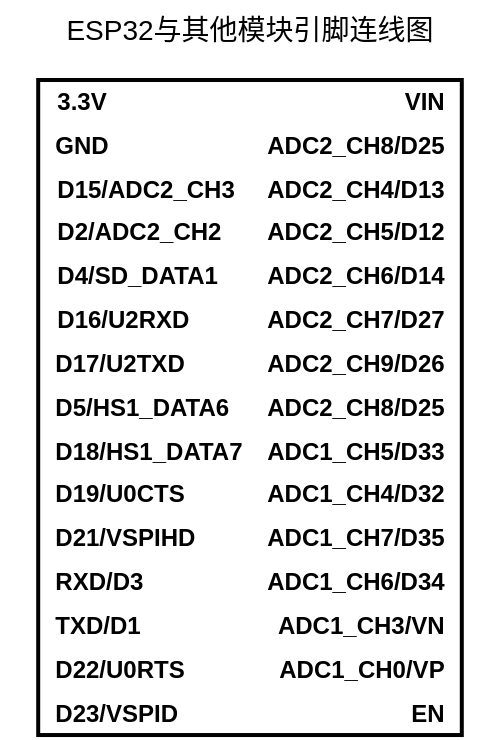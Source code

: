 <mxfile version="26.2.14">
  <diagram name="第 1 页" id="tG3BSYRX7-xQzSVzQyqf">
    <mxGraphModel dx="1568" dy="826" grid="1" gridSize="10" guides="1" tooltips="1" connect="1" arrows="1" fold="1" page="1" pageScale="1" pageWidth="827" pageHeight="1169" math="0" shadow="0">
      <root>
        <mxCell id="0" />
        <mxCell id="1" parent="0" />
        <mxCell id="YcuzAs7cK-M9zxSXpuNz-2" value="" style="rounded=0;whiteSpace=wrap;html=1;direction=south;container=1;strokeWidth=2;rotation=0;aspect=fixed;" vertex="1" parent="1">
          <mxGeometry x="279.1" y="190" width="211.8" height="327.52" as="geometry">
            <mxRectangle x="250" y="200" width="50" height="40" as="alternateBounds" />
          </mxGeometry>
        </mxCell>
        <mxCell id="YcuzAs7cK-M9zxSXpuNz-11" value="&lt;b&gt;&amp;nbsp; D2/ADC2_CH2&lt;/b&gt;" style="text;html=1;align=left;verticalAlign=middle;whiteSpace=wrap;rounded=0;" vertex="1" parent="YcuzAs7cK-M9zxSXpuNz-2">
          <mxGeometry x="0.78" y="65.5" width="99.22" height="21.83" as="geometry" />
        </mxCell>
        <mxCell id="YcuzAs7cK-M9zxSXpuNz-12" value="&lt;b&gt;&amp;nbsp; D4/SD_DATA1&lt;/b&gt;" style="text;html=1;align=left;verticalAlign=middle;whiteSpace=wrap;rounded=0;" vertex="1" parent="YcuzAs7cK-M9zxSXpuNz-2">
          <mxGeometry x="0.78" y="87.34" width="89.22" height="21.83" as="geometry" />
        </mxCell>
        <mxCell id="YcuzAs7cK-M9zxSXpuNz-13" value="&lt;b&gt;&amp;nbsp; D16/U2RXD&lt;/b&gt;" style="text;html=1;align=left;verticalAlign=middle;whiteSpace=wrap;rounded=0;" vertex="1" parent="YcuzAs7cK-M9zxSXpuNz-2">
          <mxGeometry x="0.78" y="109.17" width="89.22" height="21.83" as="geometry" />
        </mxCell>
        <mxCell id="YcuzAs7cK-M9zxSXpuNz-14" value="&lt;b&gt;&amp;nbsp; D17/U2TXD&lt;/b&gt;" style="text;html=1;align=left;verticalAlign=middle;whiteSpace=wrap;rounded=0;" vertex="1" parent="YcuzAs7cK-M9zxSXpuNz-2">
          <mxGeometry y="131.01" width="90" height="21.83" as="geometry" />
        </mxCell>
        <mxCell id="YcuzAs7cK-M9zxSXpuNz-15" value="&lt;b&gt;&amp;nbsp; D5/HS1_DATA6&lt;/b&gt;" style="text;html=1;align=left;verticalAlign=middle;whiteSpace=wrap;rounded=0;" vertex="1" parent="YcuzAs7cK-M9zxSXpuNz-2">
          <mxGeometry y="152.84" width="100" height="21.83" as="geometry" />
        </mxCell>
        <mxCell id="YcuzAs7cK-M9zxSXpuNz-16" value="&lt;b&gt;&amp;nbsp; D18/HS1_DATA7&lt;/b&gt;" style="text;html=1;align=left;verticalAlign=middle;whiteSpace=wrap;rounded=0;" vertex="1" parent="YcuzAs7cK-M9zxSXpuNz-2">
          <mxGeometry y="174.68" width="120" height="21.83" as="geometry" />
        </mxCell>
        <mxCell id="YcuzAs7cK-M9zxSXpuNz-17" value="&lt;b&gt;&amp;nbsp; D19/U0CTS&lt;/b&gt;" style="text;html=1;align=left;verticalAlign=middle;whiteSpace=wrap;rounded=0;" vertex="1" parent="YcuzAs7cK-M9zxSXpuNz-2">
          <mxGeometry y="196.51" width="110" height="21.83" as="geometry" />
        </mxCell>
        <mxCell id="YcuzAs7cK-M9zxSXpuNz-18" value="&lt;b&gt;&amp;nbsp; D21/VSPIHD&lt;/b&gt;" style="text;html=1;align=left;verticalAlign=middle;whiteSpace=wrap;rounded=0;" vertex="1" parent="YcuzAs7cK-M9zxSXpuNz-2">
          <mxGeometry y="218.35" width="100" height="21.83" as="geometry" />
        </mxCell>
        <mxCell id="YcuzAs7cK-M9zxSXpuNz-19" value="&lt;b&gt;&amp;nbsp; RXD/D3&lt;/b&gt;" style="text;html=1;align=left;verticalAlign=middle;whiteSpace=wrap;rounded=0;" vertex="1" parent="YcuzAs7cK-M9zxSXpuNz-2">
          <mxGeometry y="240.18" width="100" height="21.83" as="geometry" />
        </mxCell>
        <mxCell id="YcuzAs7cK-M9zxSXpuNz-20" value="&lt;b&gt;&amp;nbsp; TXD/D1&lt;/b&gt;" style="text;html=1;align=left;verticalAlign=middle;whiteSpace=wrap;rounded=0;" vertex="1" parent="YcuzAs7cK-M9zxSXpuNz-2">
          <mxGeometry y="262.02" width="80" height="21.83" as="geometry" />
        </mxCell>
        <mxCell id="YcuzAs7cK-M9zxSXpuNz-21" value="&lt;b&gt;&amp;nbsp; D22/U0RTS&lt;/b&gt;" style="text;html=1;align=left;verticalAlign=middle;whiteSpace=wrap;rounded=0;" vertex="1" parent="YcuzAs7cK-M9zxSXpuNz-2">
          <mxGeometry y="283.85" width="100" height="21.83" as="geometry" />
        </mxCell>
        <mxCell id="YcuzAs7cK-M9zxSXpuNz-22" value="&lt;b&gt;&amp;nbsp; D23/VSPID&lt;/b&gt;" style="text;html=1;align=left;verticalAlign=middle;whiteSpace=wrap;rounded=0;" vertex="1" parent="YcuzAs7cK-M9zxSXpuNz-2">
          <mxGeometry y="305.69" width="100" height="21.83" as="geometry" />
        </mxCell>
        <mxCell id="YcuzAs7cK-M9zxSXpuNz-23" value="&lt;b&gt;VIN&amp;nbsp;&amp;nbsp;&lt;/b&gt;" style="text;html=1;align=right;verticalAlign=middle;whiteSpace=wrap;rounded=0;" vertex="1" parent="YcuzAs7cK-M9zxSXpuNz-2">
          <mxGeometry x="164.733" width="47.067" height="21.835" as="geometry" />
        </mxCell>
        <mxCell id="YcuzAs7cK-M9zxSXpuNz-26" value="&lt;b&gt;ADC2_CH4/D13&amp;nbsp;&amp;nbsp;&lt;/b&gt;" style="text;html=1;align=right;verticalAlign=middle;whiteSpace=wrap;rounded=0;" vertex="1" parent="YcuzAs7cK-M9zxSXpuNz-2">
          <mxGeometry x="164.733" y="43.67" width="47.067" height="21.835" as="geometry" />
        </mxCell>
        <mxCell id="YcuzAs7cK-M9zxSXpuNz-24" value="ADC2_CH8/D25&amp;nbsp;&amp;nbsp;" style="text;html=1;align=right;verticalAlign=middle;whiteSpace=wrap;rounded=0;fontStyle=1" vertex="1" parent="YcuzAs7cK-M9zxSXpuNz-2">
          <mxGeometry x="164.733" y="21.835" width="47.067" height="21.835" as="geometry" />
        </mxCell>
        <mxCell id="YcuzAs7cK-M9zxSXpuNz-27" value="&lt;b&gt;ADC2_CH5/D12&amp;nbsp;&amp;nbsp;&lt;/b&gt;" style="text;html=1;align=right;verticalAlign=middle;whiteSpace=wrap;rounded=0;" vertex="1" parent="YcuzAs7cK-M9zxSXpuNz-2">
          <mxGeometry x="164.733" y="65.505" width="47.067" height="21.835" as="geometry" />
        </mxCell>
        <mxCell id="YcuzAs7cK-M9zxSXpuNz-28" value="&lt;b&gt;ADC2_CH6/D14&amp;nbsp;&amp;nbsp;&lt;/b&gt;" style="text;html=1;align=right;verticalAlign=middle;whiteSpace=wrap;rounded=0;" vertex="1" parent="YcuzAs7cK-M9zxSXpuNz-2">
          <mxGeometry x="164.733" y="87.34" width="47.067" height="21.835" as="geometry" />
        </mxCell>
        <mxCell id="YcuzAs7cK-M9zxSXpuNz-29" value="&lt;b&gt;ADC2_CH7/D27&amp;nbsp;&amp;nbsp;&lt;/b&gt;" style="text;html=1;align=right;verticalAlign=middle;whiteSpace=wrap;rounded=0;" vertex="1" parent="YcuzAs7cK-M9zxSXpuNz-2">
          <mxGeometry x="164.733" y="109.175" width="47.067" height="21.835" as="geometry" />
        </mxCell>
        <mxCell id="YcuzAs7cK-M9zxSXpuNz-30" value="&lt;b&gt;ADC2_CH9/D26&amp;nbsp;&amp;nbsp;&lt;/b&gt;" style="text;html=1;align=right;verticalAlign=middle;whiteSpace=wrap;rounded=0;" vertex="1" parent="YcuzAs7cK-M9zxSXpuNz-2">
          <mxGeometry x="164.733" y="131.01" width="47.067" height="21.835" as="geometry" />
        </mxCell>
        <mxCell id="YcuzAs7cK-M9zxSXpuNz-31" value="&lt;b&gt;ADC2_CH8/D25&amp;nbsp;&amp;nbsp;&lt;/b&gt;" style="text;html=1;align=right;verticalAlign=middle;whiteSpace=wrap;rounded=0;" vertex="1" parent="YcuzAs7cK-M9zxSXpuNz-2">
          <mxGeometry x="164.733" y="152.845" width="47.067" height="21.835" as="geometry" />
        </mxCell>
        <mxCell id="YcuzAs7cK-M9zxSXpuNz-32" value="&lt;b&gt;ADC1_CH5/D33&amp;nbsp;&amp;nbsp;&lt;/b&gt;" style="text;html=1;align=right;verticalAlign=middle;whiteSpace=wrap;rounded=0;" vertex="1" parent="YcuzAs7cK-M9zxSXpuNz-2">
          <mxGeometry x="164.733" y="174.68" width="47.067" height="21.835" as="geometry" />
        </mxCell>
        <mxCell id="YcuzAs7cK-M9zxSXpuNz-33" value="&lt;b&gt;ADC1_CH4/D32&amp;nbsp;&amp;nbsp;&lt;/b&gt;" style="text;html=1;align=right;verticalAlign=middle;whiteSpace=wrap;rounded=0;" vertex="1" parent="YcuzAs7cK-M9zxSXpuNz-2">
          <mxGeometry x="164.733" y="196.515" width="47.067" height="21.835" as="geometry" />
        </mxCell>
        <mxCell id="YcuzAs7cK-M9zxSXpuNz-34" value="&lt;b&gt;ADC1_CH7/D35&amp;nbsp;&amp;nbsp;&lt;/b&gt;" style="text;html=1;align=right;verticalAlign=middle;whiteSpace=wrap;rounded=0;" vertex="1" parent="YcuzAs7cK-M9zxSXpuNz-2">
          <mxGeometry x="164.733" y="218.349" width="47.067" height="21.835" as="geometry" />
        </mxCell>
        <mxCell id="YcuzAs7cK-M9zxSXpuNz-35" value="&lt;b&gt;ADC1_CH6/D34&amp;nbsp;&amp;nbsp;&lt;/b&gt;" style="text;html=1;align=right;verticalAlign=middle;whiteSpace=wrap;rounded=0;" vertex="1" parent="YcuzAs7cK-M9zxSXpuNz-2">
          <mxGeometry x="164.733" y="240.184" width="47.067" height="21.835" as="geometry" />
        </mxCell>
        <mxCell id="YcuzAs7cK-M9zxSXpuNz-36" value="&lt;b&gt;ADC1_CH3/VN&amp;nbsp;&amp;nbsp;&lt;/b&gt;" style="text;html=1;align=right;verticalAlign=middle;whiteSpace=wrap;rounded=0;" vertex="1" parent="YcuzAs7cK-M9zxSXpuNz-2">
          <mxGeometry x="164.733" y="262.019" width="47.067" height="21.835" as="geometry" />
        </mxCell>
        <mxCell id="YcuzAs7cK-M9zxSXpuNz-37" value="&lt;b&gt;ADC1_CH0/VP&amp;nbsp;&amp;nbsp;&lt;/b&gt;" style="text;html=1;align=right;verticalAlign=middle;whiteSpace=wrap;rounded=0;" vertex="1" parent="YcuzAs7cK-M9zxSXpuNz-2">
          <mxGeometry x="164.733" y="283.854" width="47.067" height="21.835" as="geometry" />
        </mxCell>
        <mxCell id="YcuzAs7cK-M9zxSXpuNz-38" value="&lt;b&gt;EN&amp;nbsp;&amp;nbsp;&lt;/b&gt;" style="text;html=1;align=right;verticalAlign=middle;whiteSpace=wrap;rounded=0;" vertex="1" parent="YcuzAs7cK-M9zxSXpuNz-2">
          <mxGeometry x="164.733" y="305.689" width="47.067" height="21.835" as="geometry" />
        </mxCell>
        <mxCell id="YcuzAs7cK-M9zxSXpuNz-10" value="&lt;b&gt;&amp;nbsp; D15/ADC2_CH3&lt;/b&gt;" style="text;html=1;align=left;verticalAlign=middle;whiteSpace=wrap;rounded=0;" vertex="1" parent="YcuzAs7cK-M9zxSXpuNz-2">
          <mxGeometry x="0.787" y="43.671" width="110.235" height="21.83" as="geometry" />
        </mxCell>
        <mxCell id="YcuzAs7cK-M9zxSXpuNz-9" value="&lt;b&gt;&amp;nbsp; GND&lt;/b&gt;" style="text;html=1;align=left;verticalAlign=middle;whiteSpace=wrap;rounded=0;" vertex="1" parent="YcuzAs7cK-M9zxSXpuNz-2">
          <mxGeometry y="21.835" width="47.067" height="21.835" as="geometry" />
        </mxCell>
        <mxCell id="YcuzAs7cK-M9zxSXpuNz-8" value="&lt;b&gt;&amp;nbsp; 3.3V&lt;/b&gt;" style="text;html=1;align=left;verticalAlign=middle;whiteSpace=wrap;rounded=0;" vertex="1" parent="YcuzAs7cK-M9zxSXpuNz-2">
          <mxGeometry x="0.784" width="47.067" height="21.835" as="geometry" />
        </mxCell>
        <mxCell id="YcuzAs7cK-M9zxSXpuNz-7" value="&lt;font style=&quot;font-size: 14px;&quot;&gt;ESP32与其他模块引脚连线图&lt;/font&gt;" style="text;html=1;align=center;verticalAlign=middle;whiteSpace=wrap;rounded=0;" vertex="1" parent="1">
          <mxGeometry x="260" y="150" width="250" height="30" as="geometry" />
        </mxCell>
      </root>
    </mxGraphModel>
  </diagram>
</mxfile>
